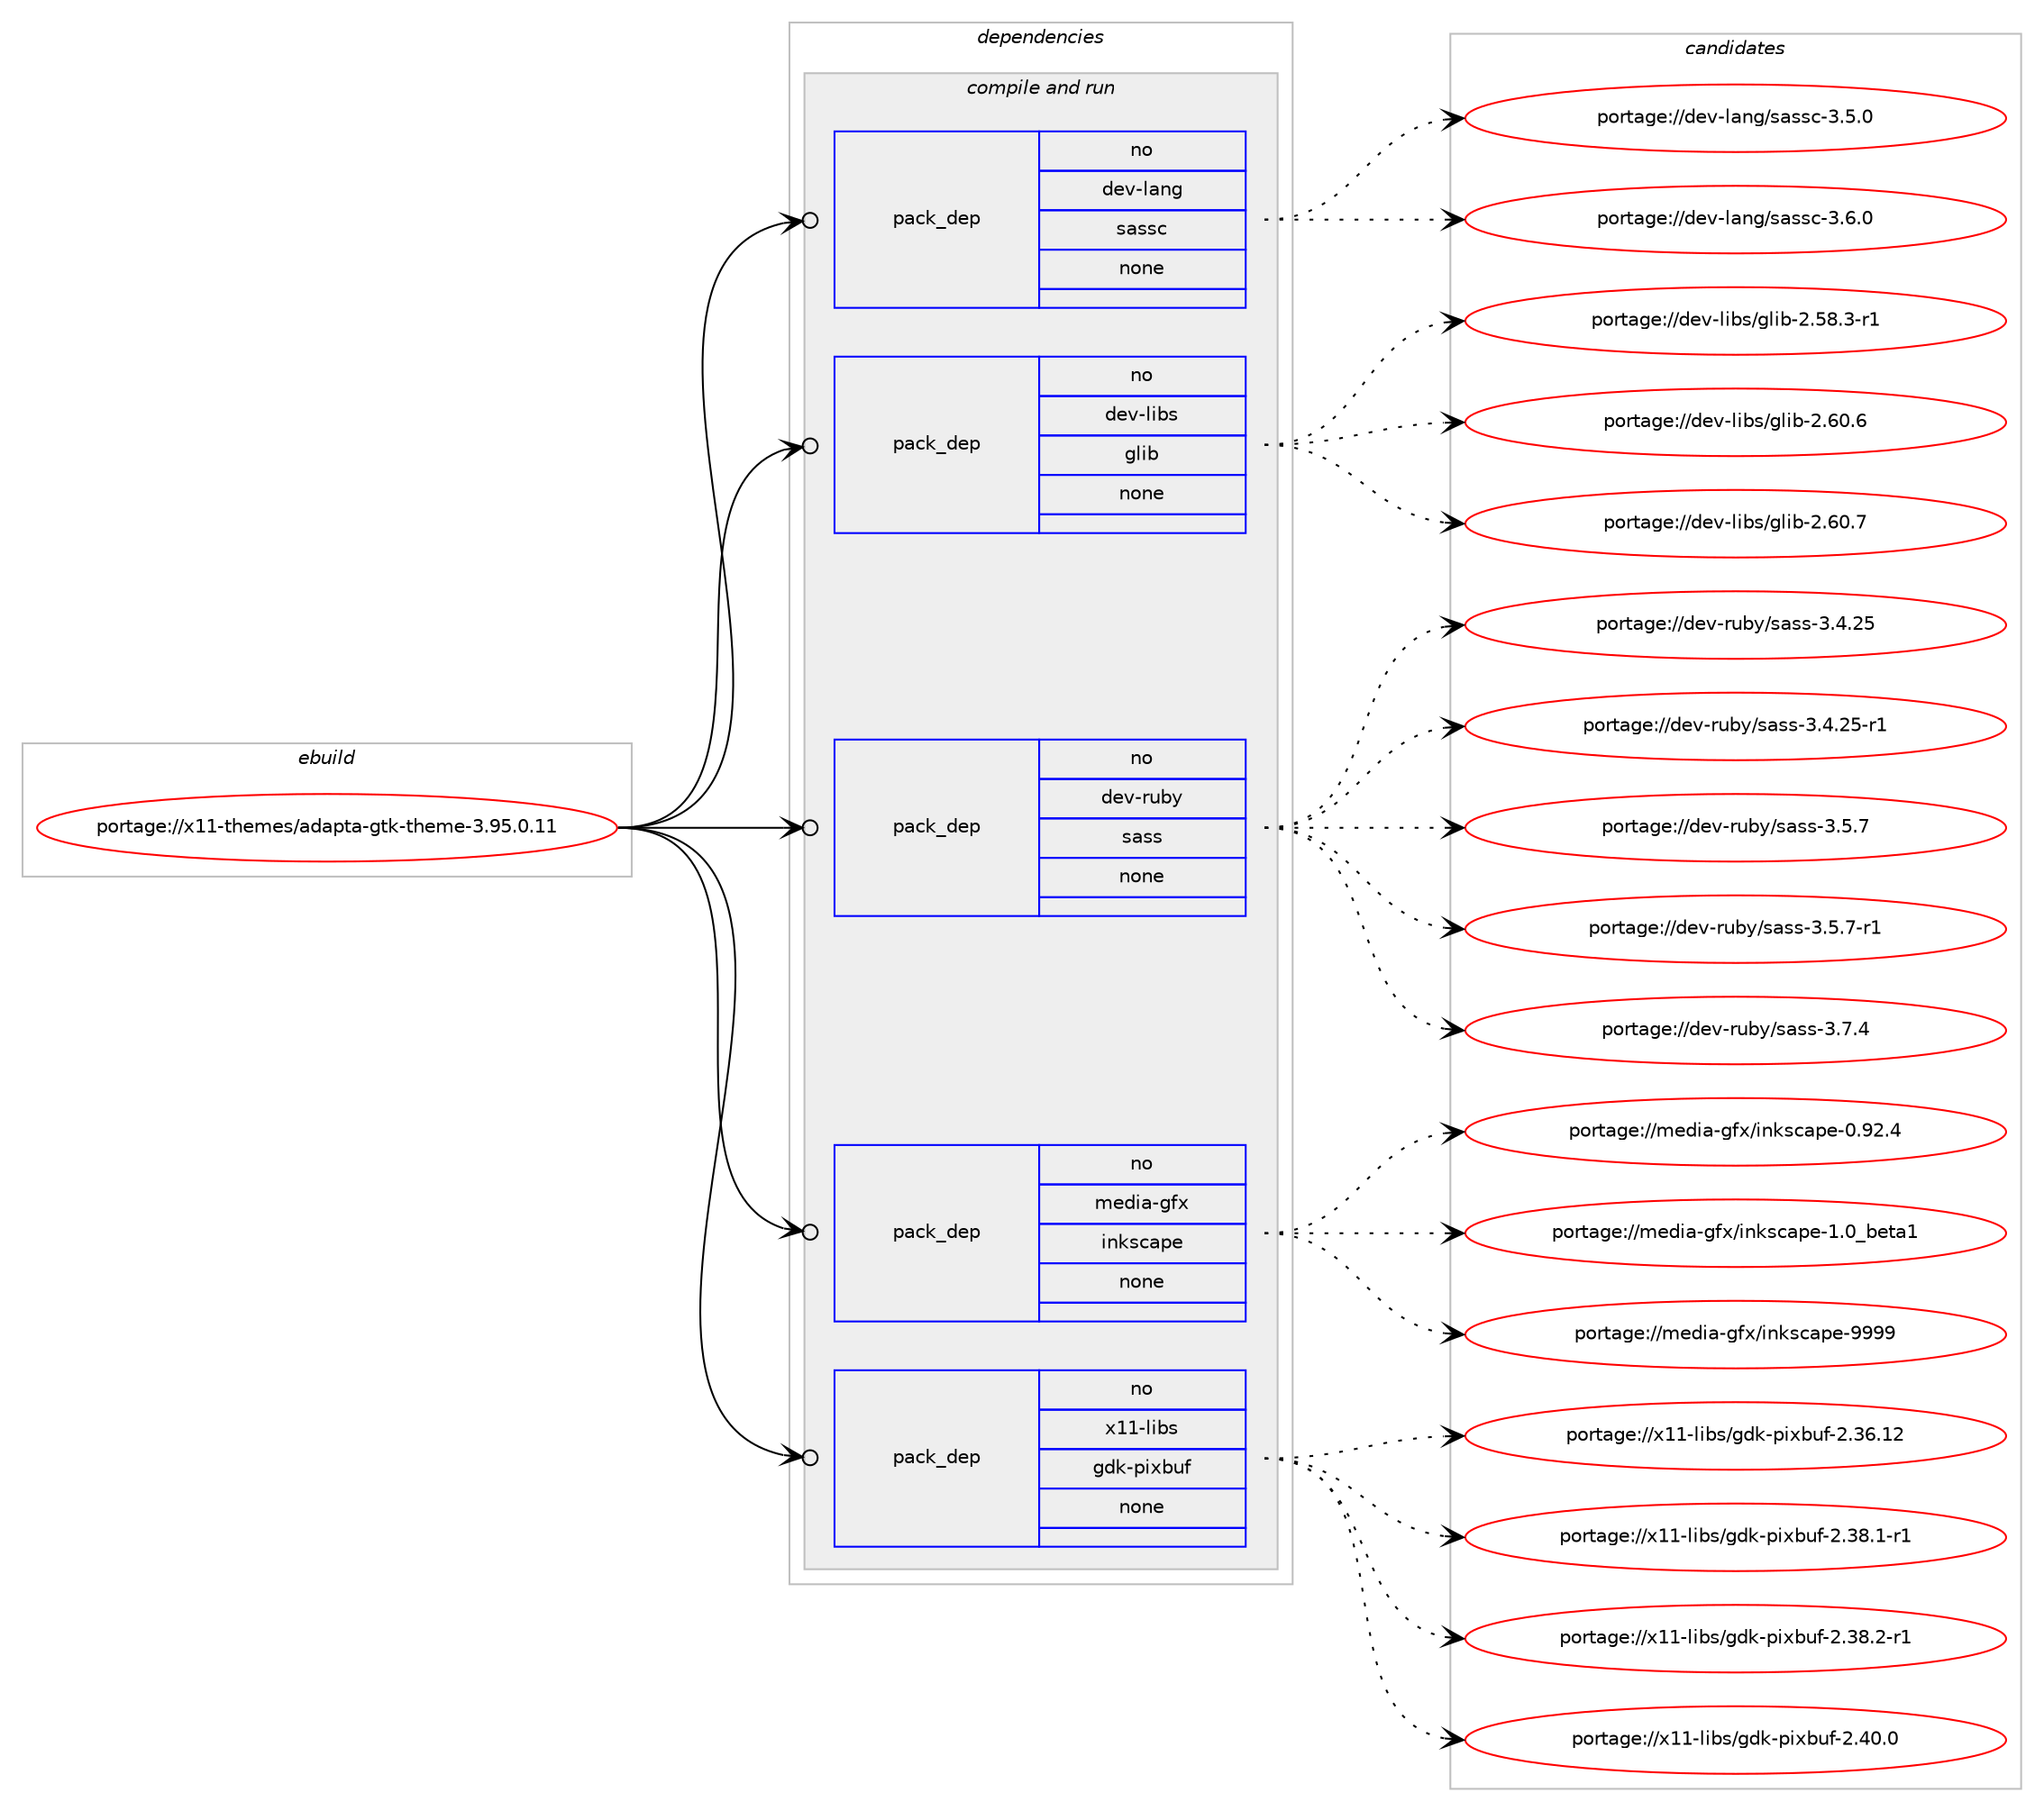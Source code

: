 digraph prolog {

# *************
# Graph options
# *************

newrank=true;
concentrate=true;
compound=true;
graph [rankdir=LR,fontname=Helvetica,fontsize=10,ranksep=1.5];#, ranksep=2.5, nodesep=0.2];
edge  [arrowhead=vee];
node  [fontname=Helvetica,fontsize=10];

# **********
# The ebuild
# **********

subgraph cluster_leftcol {
color=gray;
rank=same;
label=<<i>ebuild</i>>;
id [label="portage://x11-themes/adapta-gtk-theme-3.95.0.11", color=red, width=4, href="../x11-themes/adapta-gtk-theme-3.95.0.11.svg"];
}

# ****************
# The dependencies
# ****************

subgraph cluster_midcol {
color=gray;
label=<<i>dependencies</i>>;
subgraph cluster_compile {
fillcolor="#eeeeee";
style=filled;
label=<<i>compile</i>>;
}
subgraph cluster_compileandrun {
fillcolor="#eeeeee";
style=filled;
label=<<i>compile and run</i>>;
subgraph pack340696 {
dependency457970 [label=<<TABLE BORDER="0" CELLBORDER="1" CELLSPACING="0" CELLPADDING="4" WIDTH="220"><TR><TD ROWSPAN="6" CELLPADDING="30">pack_dep</TD></TR><TR><TD WIDTH="110">no</TD></TR><TR><TD>dev-lang</TD></TR><TR><TD>sassc</TD></TR><TR><TD>none</TD></TR><TR><TD></TD></TR></TABLE>>, shape=none, color=blue];
}
id:e -> dependency457970:w [weight=20,style="solid",arrowhead="odotvee"];
subgraph pack340697 {
dependency457971 [label=<<TABLE BORDER="0" CELLBORDER="1" CELLSPACING="0" CELLPADDING="4" WIDTH="220"><TR><TD ROWSPAN="6" CELLPADDING="30">pack_dep</TD></TR><TR><TD WIDTH="110">no</TD></TR><TR><TD>dev-libs</TD></TR><TR><TD>glib</TD></TR><TR><TD>none</TD></TR><TR><TD></TD></TR></TABLE>>, shape=none, color=blue];
}
id:e -> dependency457971:w [weight=20,style="solid",arrowhead="odotvee"];
subgraph pack340698 {
dependency457972 [label=<<TABLE BORDER="0" CELLBORDER="1" CELLSPACING="0" CELLPADDING="4" WIDTH="220"><TR><TD ROWSPAN="6" CELLPADDING="30">pack_dep</TD></TR><TR><TD WIDTH="110">no</TD></TR><TR><TD>dev-ruby</TD></TR><TR><TD>sass</TD></TR><TR><TD>none</TD></TR><TR><TD></TD></TR></TABLE>>, shape=none, color=blue];
}
id:e -> dependency457972:w [weight=20,style="solid",arrowhead="odotvee"];
subgraph pack340699 {
dependency457973 [label=<<TABLE BORDER="0" CELLBORDER="1" CELLSPACING="0" CELLPADDING="4" WIDTH="220"><TR><TD ROWSPAN="6" CELLPADDING="30">pack_dep</TD></TR><TR><TD WIDTH="110">no</TD></TR><TR><TD>media-gfx</TD></TR><TR><TD>inkscape</TD></TR><TR><TD>none</TD></TR><TR><TD></TD></TR></TABLE>>, shape=none, color=blue];
}
id:e -> dependency457973:w [weight=20,style="solid",arrowhead="odotvee"];
subgraph pack340700 {
dependency457974 [label=<<TABLE BORDER="0" CELLBORDER="1" CELLSPACING="0" CELLPADDING="4" WIDTH="220"><TR><TD ROWSPAN="6" CELLPADDING="30">pack_dep</TD></TR><TR><TD WIDTH="110">no</TD></TR><TR><TD>x11-libs</TD></TR><TR><TD>gdk-pixbuf</TD></TR><TR><TD>none</TD></TR><TR><TD></TD></TR></TABLE>>, shape=none, color=blue];
}
id:e -> dependency457974:w [weight=20,style="solid",arrowhead="odotvee"];
}
subgraph cluster_run {
fillcolor="#eeeeee";
style=filled;
label=<<i>run</i>>;
}
}

# **************
# The candidates
# **************

subgraph cluster_choices {
rank=same;
color=gray;
label=<<i>candidates</i>>;

subgraph choice340696 {
color=black;
nodesep=1;
choiceportage1001011184510897110103471159711511599455146534648 [label="portage://dev-lang/sassc-3.5.0", color=red, width=4,href="../dev-lang/sassc-3.5.0.svg"];
choiceportage1001011184510897110103471159711511599455146544648 [label="portage://dev-lang/sassc-3.6.0", color=red, width=4,href="../dev-lang/sassc-3.6.0.svg"];
dependency457970:e -> choiceportage1001011184510897110103471159711511599455146534648:w [style=dotted,weight="100"];
dependency457970:e -> choiceportage1001011184510897110103471159711511599455146544648:w [style=dotted,weight="100"];
}
subgraph choice340697 {
color=black;
nodesep=1;
choiceportage10010111845108105981154710310810598455046535646514511449 [label="portage://dev-libs/glib-2.58.3-r1", color=red, width=4,href="../dev-libs/glib-2.58.3-r1.svg"];
choiceportage1001011184510810598115471031081059845504654484654 [label="portage://dev-libs/glib-2.60.6", color=red, width=4,href="../dev-libs/glib-2.60.6.svg"];
choiceportage1001011184510810598115471031081059845504654484655 [label="portage://dev-libs/glib-2.60.7", color=red, width=4,href="../dev-libs/glib-2.60.7.svg"];
dependency457971:e -> choiceportage10010111845108105981154710310810598455046535646514511449:w [style=dotted,weight="100"];
dependency457971:e -> choiceportage1001011184510810598115471031081059845504654484654:w [style=dotted,weight="100"];
dependency457971:e -> choiceportage1001011184510810598115471031081059845504654484655:w [style=dotted,weight="100"];
}
subgraph choice340698 {
color=black;
nodesep=1;
choiceportage1001011184511411798121471159711511545514652465053 [label="portage://dev-ruby/sass-3.4.25", color=red, width=4,href="../dev-ruby/sass-3.4.25.svg"];
choiceportage10010111845114117981214711597115115455146524650534511449 [label="portage://dev-ruby/sass-3.4.25-r1", color=red, width=4,href="../dev-ruby/sass-3.4.25-r1.svg"];
choiceportage10010111845114117981214711597115115455146534655 [label="portage://dev-ruby/sass-3.5.7", color=red, width=4,href="../dev-ruby/sass-3.5.7.svg"];
choiceportage100101118451141179812147115971151154551465346554511449 [label="portage://dev-ruby/sass-3.5.7-r1", color=red, width=4,href="../dev-ruby/sass-3.5.7-r1.svg"];
choiceportage10010111845114117981214711597115115455146554652 [label="portage://dev-ruby/sass-3.7.4", color=red, width=4,href="../dev-ruby/sass-3.7.4.svg"];
dependency457972:e -> choiceportage1001011184511411798121471159711511545514652465053:w [style=dotted,weight="100"];
dependency457972:e -> choiceportage10010111845114117981214711597115115455146524650534511449:w [style=dotted,weight="100"];
dependency457972:e -> choiceportage10010111845114117981214711597115115455146534655:w [style=dotted,weight="100"];
dependency457972:e -> choiceportage100101118451141179812147115971151154551465346554511449:w [style=dotted,weight="100"];
dependency457972:e -> choiceportage10010111845114117981214711597115115455146554652:w [style=dotted,weight="100"];
}
subgraph choice340699 {
color=black;
nodesep=1;
choiceportage109101100105974510310212047105110107115999711210145484657504652 [label="portage://media-gfx/inkscape-0.92.4", color=red, width=4,href="../media-gfx/inkscape-0.92.4.svg"];
choiceportage10910110010597451031021204710511010711599971121014549464895981011169749 [label="portage://media-gfx/inkscape-1.0_beta1", color=red, width=4,href="../media-gfx/inkscape-1.0_beta1.svg"];
choiceportage10910110010597451031021204710511010711599971121014557575757 [label="portage://media-gfx/inkscape-9999", color=red, width=4,href="../media-gfx/inkscape-9999.svg"];
dependency457973:e -> choiceportage109101100105974510310212047105110107115999711210145484657504652:w [style=dotted,weight="100"];
dependency457973:e -> choiceportage10910110010597451031021204710511010711599971121014549464895981011169749:w [style=dotted,weight="100"];
dependency457973:e -> choiceportage10910110010597451031021204710511010711599971121014557575757:w [style=dotted,weight="100"];
}
subgraph choice340700 {
color=black;
nodesep=1;
choiceportage120494945108105981154710310010745112105120981171024550465154464950 [label="portage://x11-libs/gdk-pixbuf-2.36.12", color=red, width=4,href="../x11-libs/gdk-pixbuf-2.36.12.svg"];
choiceportage12049494510810598115471031001074511210512098117102455046515646494511449 [label="portage://x11-libs/gdk-pixbuf-2.38.1-r1", color=red, width=4,href="../x11-libs/gdk-pixbuf-2.38.1-r1.svg"];
choiceportage12049494510810598115471031001074511210512098117102455046515646504511449 [label="portage://x11-libs/gdk-pixbuf-2.38.2-r1", color=red, width=4,href="../x11-libs/gdk-pixbuf-2.38.2-r1.svg"];
choiceportage1204949451081059811547103100107451121051209811710245504652484648 [label="portage://x11-libs/gdk-pixbuf-2.40.0", color=red, width=4,href="../x11-libs/gdk-pixbuf-2.40.0.svg"];
dependency457974:e -> choiceportage120494945108105981154710310010745112105120981171024550465154464950:w [style=dotted,weight="100"];
dependency457974:e -> choiceportage12049494510810598115471031001074511210512098117102455046515646494511449:w [style=dotted,weight="100"];
dependency457974:e -> choiceportage12049494510810598115471031001074511210512098117102455046515646504511449:w [style=dotted,weight="100"];
dependency457974:e -> choiceportage1204949451081059811547103100107451121051209811710245504652484648:w [style=dotted,weight="100"];
}
}

}
